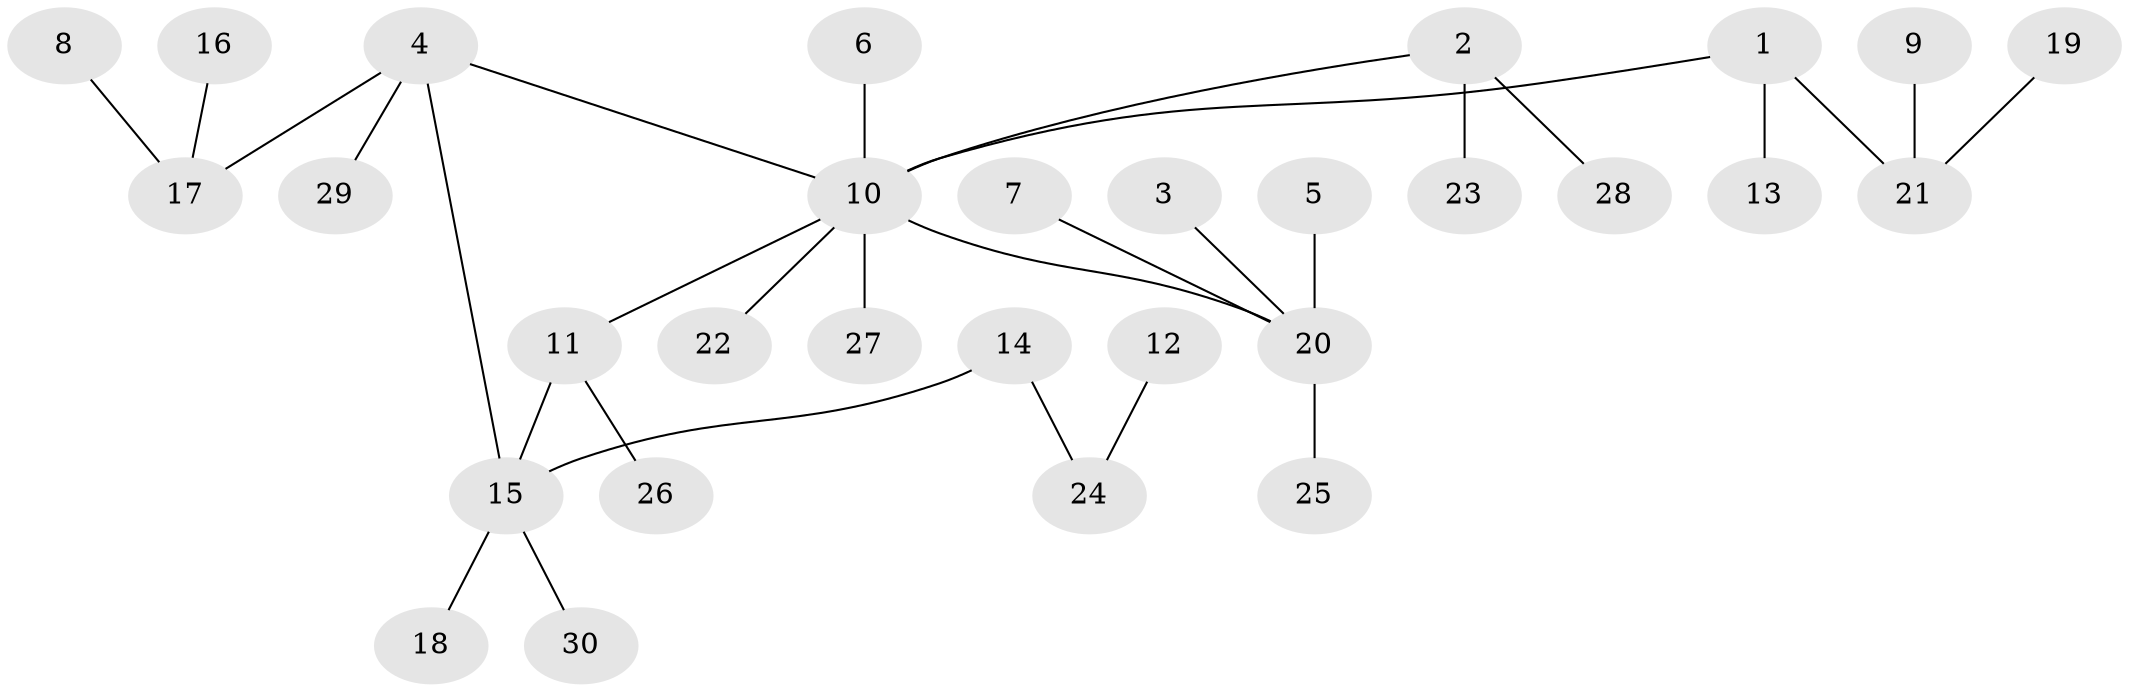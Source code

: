 // original degree distribution, {4: 0.0847457627118644, 2: 0.22033898305084745, 7: 0.01694915254237288, 3: 0.13559322033898305, 6: 0.01694915254237288, 5: 0.01694915254237288, 1: 0.5084745762711864}
// Generated by graph-tools (version 1.1) at 2025/49/03/09/25 03:49:18]
// undirected, 30 vertices, 30 edges
graph export_dot {
graph [start="1"]
  node [color=gray90,style=filled];
  1;
  2;
  3;
  4;
  5;
  6;
  7;
  8;
  9;
  10;
  11;
  12;
  13;
  14;
  15;
  16;
  17;
  18;
  19;
  20;
  21;
  22;
  23;
  24;
  25;
  26;
  27;
  28;
  29;
  30;
  1 -- 10 [weight=1.0];
  1 -- 13 [weight=1.0];
  1 -- 21 [weight=1.0];
  2 -- 10 [weight=1.0];
  2 -- 23 [weight=1.0];
  2 -- 28 [weight=1.0];
  3 -- 20 [weight=1.0];
  4 -- 10 [weight=1.0];
  4 -- 15 [weight=1.0];
  4 -- 17 [weight=1.0];
  4 -- 29 [weight=1.0];
  5 -- 20 [weight=1.0];
  6 -- 10 [weight=1.0];
  7 -- 20 [weight=1.0];
  8 -- 17 [weight=1.0];
  9 -- 21 [weight=1.0];
  10 -- 11 [weight=1.0];
  10 -- 20 [weight=1.0];
  10 -- 22 [weight=1.0];
  10 -- 27 [weight=1.0];
  11 -- 15 [weight=1.0];
  11 -- 26 [weight=1.0];
  12 -- 24 [weight=1.0];
  14 -- 15 [weight=1.0];
  14 -- 24 [weight=1.0];
  15 -- 18 [weight=1.0];
  15 -- 30 [weight=1.0];
  16 -- 17 [weight=1.0];
  19 -- 21 [weight=1.0];
  20 -- 25 [weight=1.0];
}
